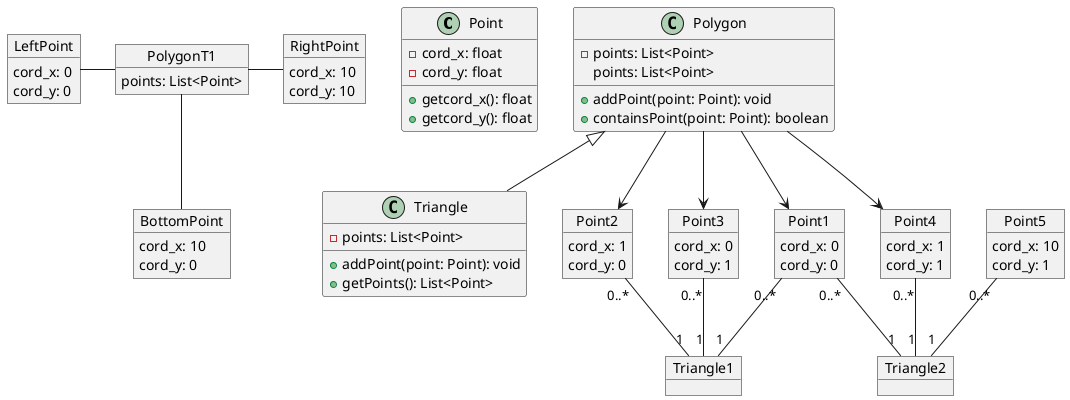
@startuml

' 1)

class Point {
  - cord_x: float
  - cord_y: float
  + getcord_x(): float
  + getcord_y(): float
}

class Polygon {
  - points: List<Point>
  + addPoint(point: Point): void
  + containsPoint(point: Point): boolean
}

object PolygonT1 {
  points: List<Point>
}

object LeftPoint {
  cord_x: 0
  cord_y: 0
}


object RightPoint {
  cord_x: 10
  cord_y: 10
}


object BottomPoint {
  cord_x: 10
  cord_y: 0
}

LeftPoint - PolygonT1
PolygonT1 - RightPoint
PolygonT1 -- BottomPoint 

' 2)
'
class Triangle extends Polygon {
  - points: List<Point>
  + addPoint(point: Point): void
  + getPoints(): List<Point>
}


object Point1 {
  cord_x: 0
  cord_y: 0
}

object Point2 {
  cord_x: 1
  cord_y: 0
}

object Point3 {
  cord_x: 0
  cord_y: 1
}


object Point4 {
  cord_x: 1
  cord_y: 1
}

object Point5 {
  cord_x: 10
  cord_y: 1
}


object Triangle1 {

}

object Triangle2 {
}



Point1 "0..*" -- "1" Triangle1 
Point2 "0..*" -- "1" Triangle1 
Point3 "0..*" -- "1" Triangle1 

Point1 "0..*" -- "1" Triangle2 
Point4 "0..*" -- "1" Triangle2 
Point5 "0..*" -- "1" Triangle2 

' 3)

object Polygon {
  points: List<Point>
}


Polygon --> Point1
Polygon --> Point2
Polygon --> Point3
Polygon --> Point4

@enduml

